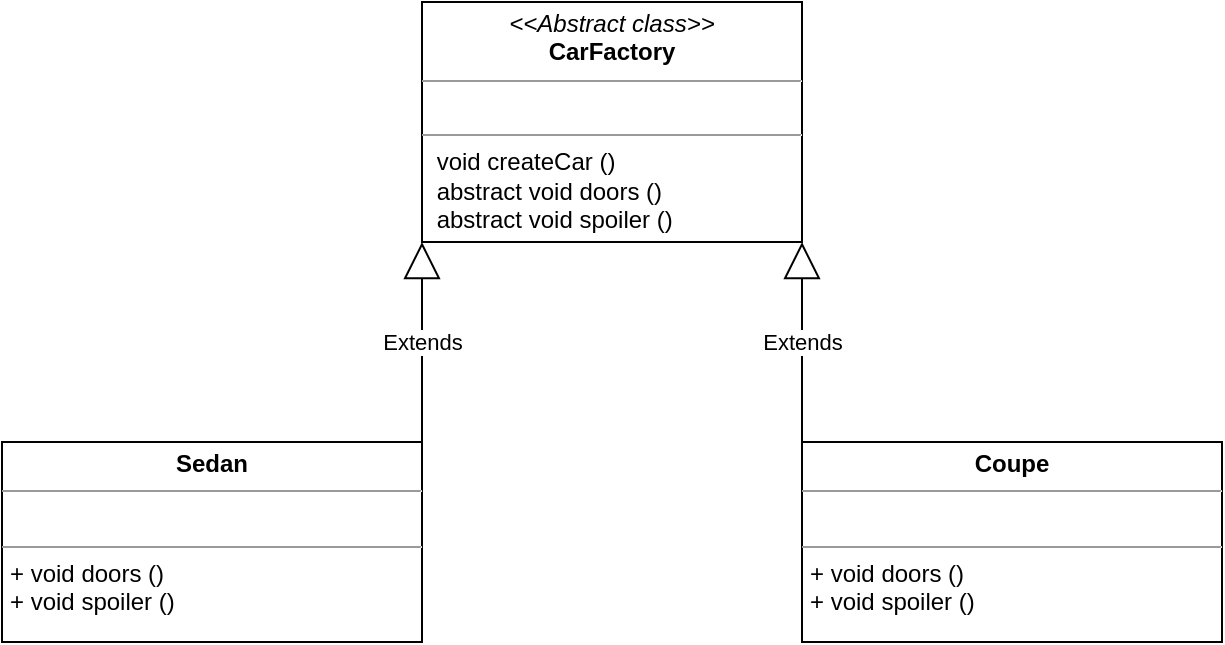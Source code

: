 <mxfile version="19.0.3" type="device"><diagram id="EJ1o2JqExtc7-YIlZ2xC" name="Страница 1"><mxGraphModel dx="1422" dy="865" grid="1" gridSize="10" guides="1" tooltips="1" connect="1" arrows="1" fold="1" page="1" pageScale="1" pageWidth="827" pageHeight="1169" math="0" shadow="0"><root><mxCell id="0"/><mxCell id="1" parent="0"/><mxCell id="auRyPPIVjjYknQy2ond--1" value="&lt;p style=&quot;margin:0px;margin-top:4px;text-align:center;&quot;&gt;&lt;i&gt;&amp;lt;&amp;lt;Abstract class&amp;gt;&amp;gt;&lt;/i&gt;&lt;br&gt;&lt;b&gt;CarFactory&lt;/b&gt;&lt;/p&gt;&lt;hr size=&quot;1&quot;&gt;&lt;p style=&quot;margin:0px;margin-left:4px;&quot;&gt;&lt;br&gt;&lt;/p&gt;&lt;hr size=&quot;1&quot;&gt;&lt;p style=&quot;margin:0px;margin-left:4px;&quot;&gt;&amp;nbsp;void createCar ()&lt;/p&gt;&lt;p style=&quot;margin:0px;margin-left:4px;&quot;&gt;&amp;nbsp;abstract void doors ()&lt;/p&gt;&lt;p style=&quot;margin:0px;margin-left:4px;&quot;&gt;&amp;nbsp;abstract void spoiler ()&amp;nbsp;&lt;/p&gt;" style="verticalAlign=top;align=left;overflow=fill;fontSize=12;fontFamily=Helvetica;html=1;" vertex="1" parent="1"><mxGeometry x="319" y="30" width="190" height="120" as="geometry"/></mxCell><mxCell id="auRyPPIVjjYknQy2ond--2" value="&lt;p style=&quot;margin:0px;margin-top:4px;text-align:center;&quot;&gt;&lt;b&gt;Coupe&lt;/b&gt;&lt;/p&gt;&lt;hr size=&quot;1&quot;&gt;&lt;p style=&quot;margin:0px;margin-left:4px;&quot;&gt;&lt;br&gt;&lt;/p&gt;&lt;hr size=&quot;1&quot;&gt;&lt;p style=&quot;margin: 0px 0px 0px 4px;&quot;&gt;+ void doors ()&lt;/p&gt;&lt;p style=&quot;margin: 0px 0px 0px 4px;&quot;&gt;+ void spoiler ()&lt;/p&gt;" style="verticalAlign=top;align=left;overflow=fill;fontSize=12;fontFamily=Helvetica;html=1;" vertex="1" parent="1"><mxGeometry x="509" y="250" width="210" height="100" as="geometry"/></mxCell><mxCell id="auRyPPIVjjYknQy2ond--3" value="&lt;p style=&quot;margin:0px;margin-top:4px;text-align:center;&quot;&gt;&lt;b&gt;Sedan&lt;/b&gt;&lt;/p&gt;&lt;hr size=&quot;1&quot;&gt;&lt;p style=&quot;margin:0px;margin-left:4px;&quot;&gt;&lt;br&gt;&lt;/p&gt;&lt;hr size=&quot;1&quot;&gt;&lt;p style=&quot;margin:0px;margin-left:4px;&quot;&gt;+ void doors ()&lt;/p&gt;&lt;p style=&quot;margin:0px;margin-left:4px;&quot;&gt;+ void spoiler ()&lt;/p&gt;" style="verticalAlign=top;align=left;overflow=fill;fontSize=12;fontFamily=Helvetica;html=1;" vertex="1" parent="1"><mxGeometry x="109" y="250" width="210" height="100" as="geometry"/></mxCell><mxCell id="auRyPPIVjjYknQy2ond--4" value="Extends" style="endArrow=block;endSize=16;endFill=0;html=1;rounded=0;entryX=0;entryY=1;entryDx=0;entryDy=0;exitX=1;exitY=0;exitDx=0;exitDy=0;" edge="1" parent="1" source="auRyPPIVjjYknQy2ond--3" target="auRyPPIVjjYknQy2ond--1"><mxGeometry width="160" relative="1" as="geometry"><mxPoint x="330" y="440" as="sourcePoint"/><mxPoint x="490" y="440" as="targetPoint"/></mxGeometry></mxCell><mxCell id="auRyPPIVjjYknQy2ond--5" value="Extends" style="endArrow=block;endSize=16;endFill=0;html=1;rounded=0;entryX=1;entryY=1;entryDx=0;entryDy=0;exitX=0;exitY=0;exitDx=0;exitDy=0;" edge="1" parent="1" source="auRyPPIVjjYknQy2ond--2" target="auRyPPIVjjYknQy2ond--1"><mxGeometry width="160" relative="1" as="geometry"><mxPoint x="330" y="440" as="sourcePoint"/><mxPoint x="490" y="440" as="targetPoint"/></mxGeometry></mxCell></root></mxGraphModel></diagram></mxfile>